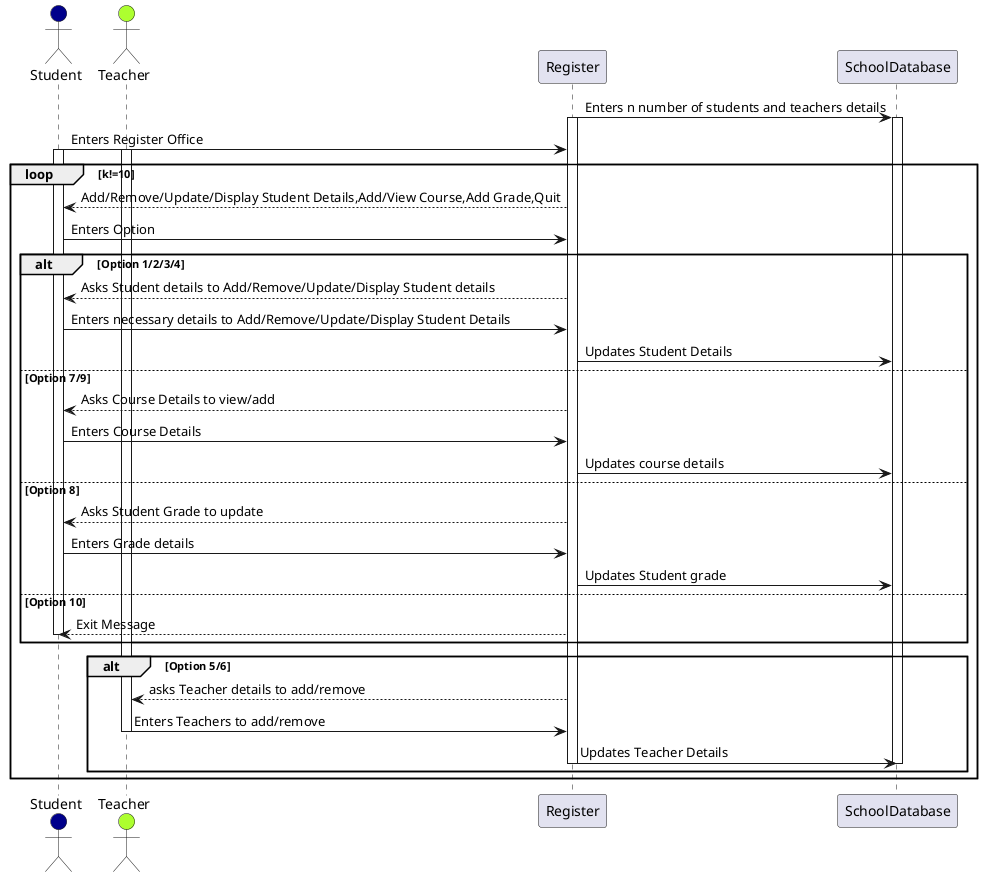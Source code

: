 @startuml School
actor Student #DarkBlue
actor Teacher #GreenYellow
Register -> SchoolDatabase : Enters n number of students and teachers details
activate Register
activate SchoolDatabase
Student -> Register : Enters Register Office
activate Student
activate Teacher
loop k!=10
    Register --> Student : Add/Remove/Update/Display Student Details,Add/View Course,Add Grade,Quit
    Student -> Register : Enters Option
    alt Option 1/2/3/4
        Register --> Student : Asks Student details to Add/Remove/Update/Display Student details
        Student -> Register : Enters necessary details to Add/Remove/Update/Display Student Details
        Register -> SchoolDatabase : Updates Student Details
    else Option 7/9
    Register --> Student : Asks Course Details to view/add
    Student -> Register : Enters Course Details
    Register -> SchoolDatabase : Updates course details
    else Option 8
    Register --> Student : Asks Student Grade to update
    Student -> Register : Enters Grade details
    Register -> SchoolDatabase : Updates Student grade
    else Option 10
    Register --> Student : Exit Message
    deactivate Student
    end
    
    alt Option 5/6
    Register -->Teacher : asks Teacher details to add/remove
    Teacher ->Register : Enters Teachers to add/remove
    deactivate Teacher
    Register -> SchoolDatabase : Updates Teacher Details
    deactivate Register
    deactivate SchoolDatabase
    end
   
end loop

@enduml